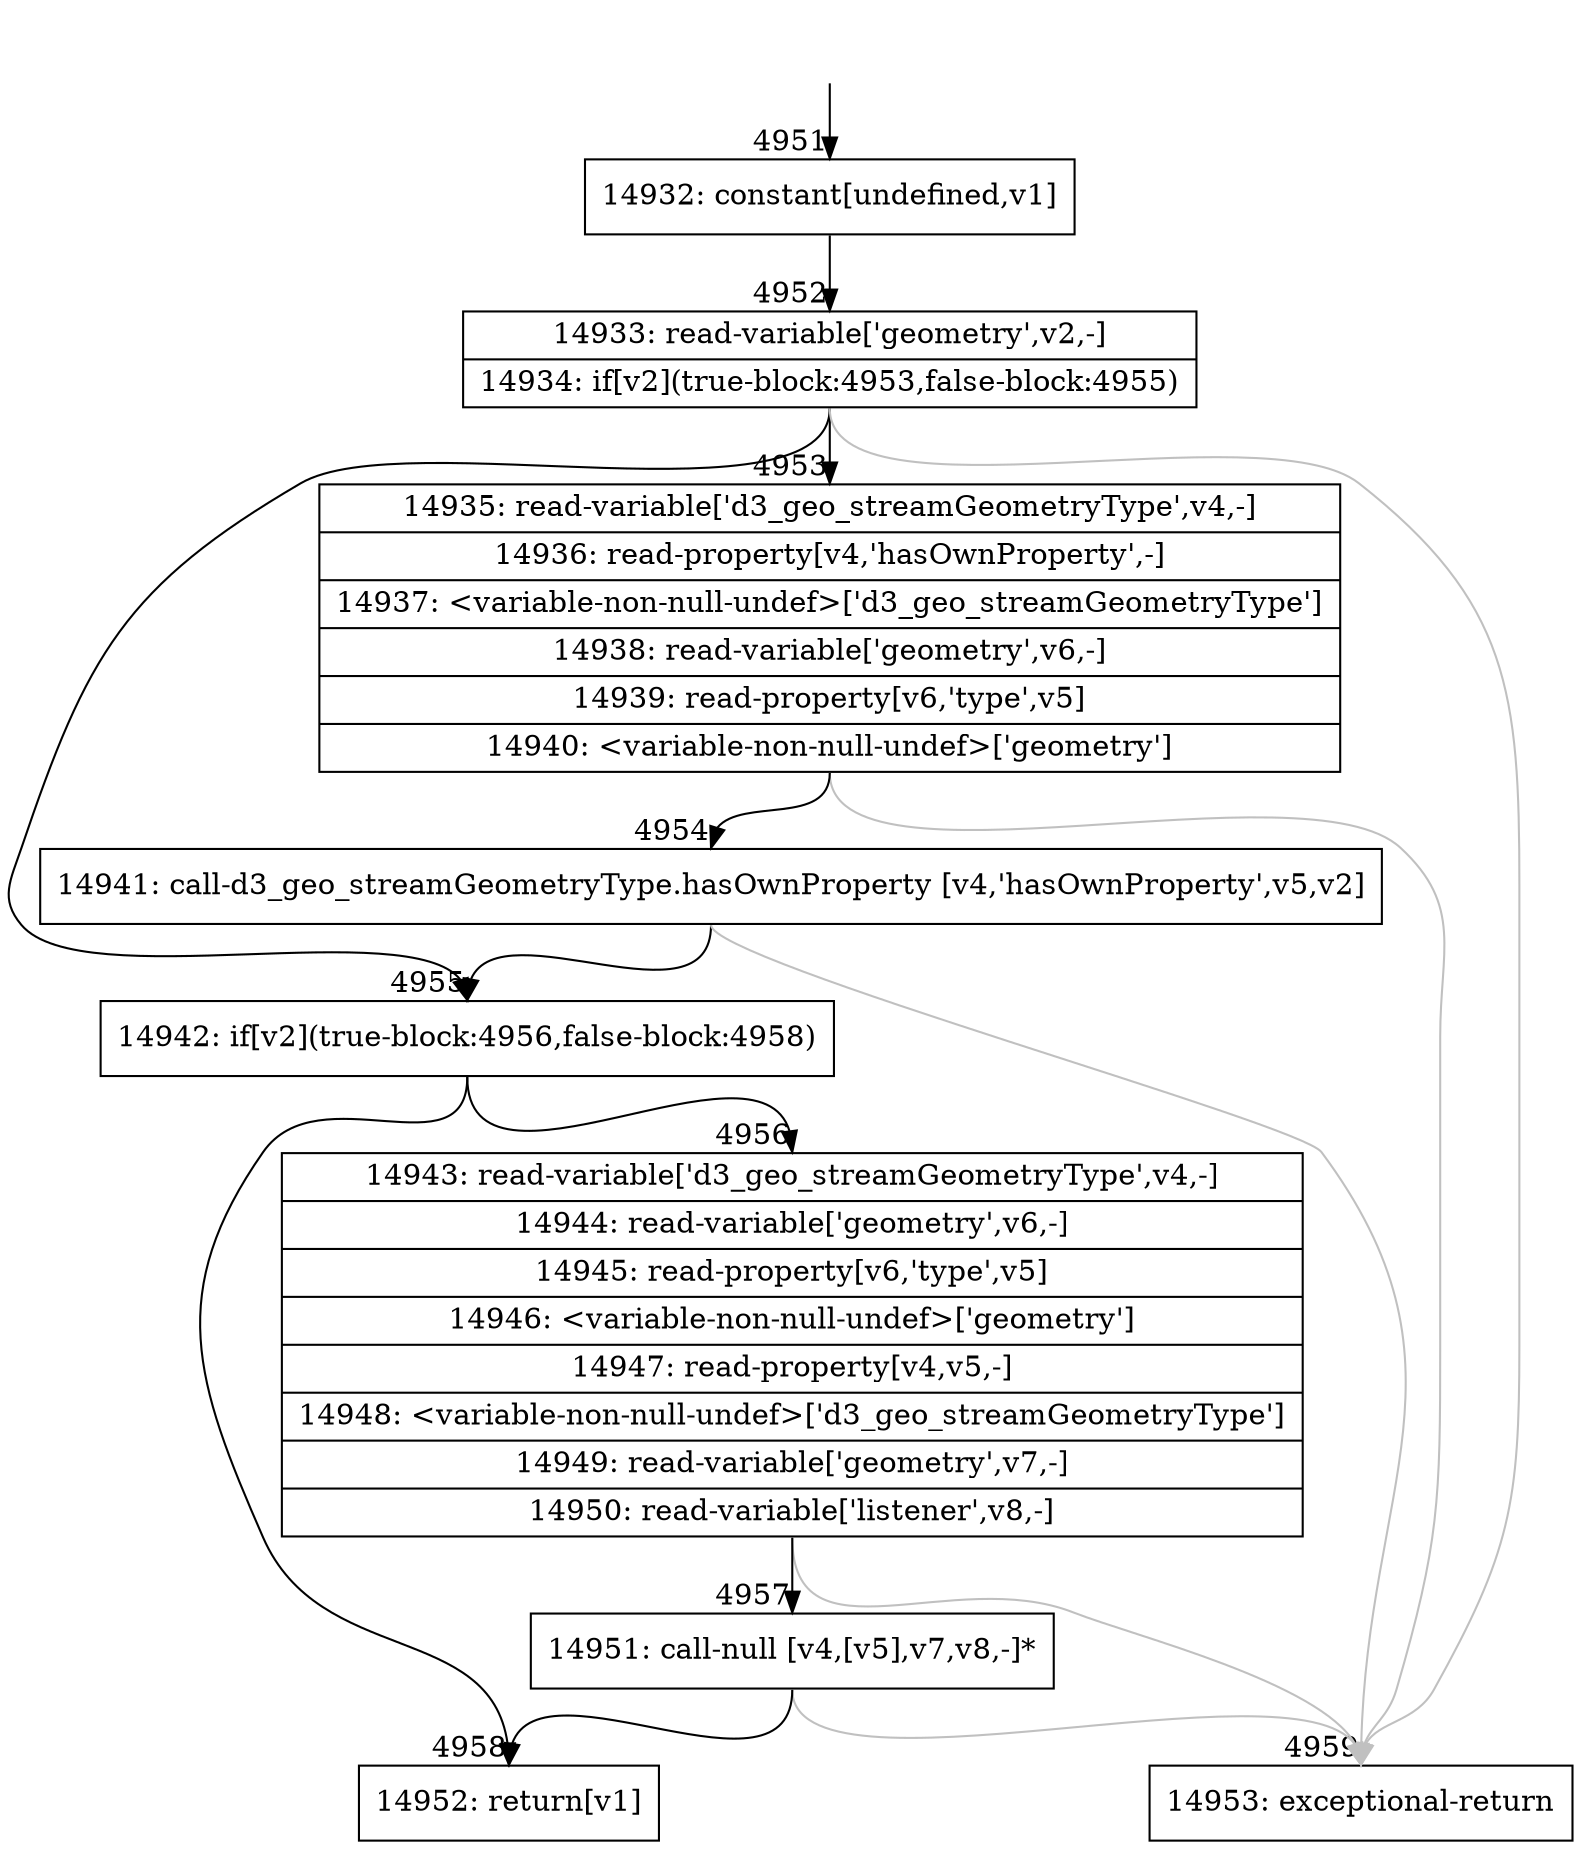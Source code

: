 digraph {
rankdir="TD"
BB_entry468[shape=none,label=""];
BB_entry468 -> BB4951 [tailport=s, headport=n, headlabel="    4951"]
BB4951 [shape=record label="{14932: constant[undefined,v1]}" ] 
BB4951 -> BB4952 [tailport=s, headport=n, headlabel="      4952"]
BB4952 [shape=record label="{14933: read-variable['geometry',v2,-]|14934: if[v2](true-block:4953,false-block:4955)}" ] 
BB4952 -> BB4955 [tailport=s, headport=n, headlabel="      4955"]
BB4952 -> BB4953 [tailport=s, headport=n, headlabel="      4953"]
BB4952 -> BB4959 [tailport=s, headport=n, color=gray, headlabel="      4959"]
BB4953 [shape=record label="{14935: read-variable['d3_geo_streamGeometryType',v4,-]|14936: read-property[v4,'hasOwnProperty',-]|14937: \<variable-non-null-undef\>['d3_geo_streamGeometryType']|14938: read-variable['geometry',v6,-]|14939: read-property[v6,'type',v5]|14940: \<variable-non-null-undef\>['geometry']}" ] 
BB4953 -> BB4954 [tailport=s, headport=n, headlabel="      4954"]
BB4953 -> BB4959 [tailport=s, headport=n, color=gray]
BB4954 [shape=record label="{14941: call-d3_geo_streamGeometryType.hasOwnProperty [v4,'hasOwnProperty',v5,v2]}" ] 
BB4954 -> BB4955 [tailport=s, headport=n]
BB4954 -> BB4959 [tailport=s, headport=n, color=gray]
BB4955 [shape=record label="{14942: if[v2](true-block:4956,false-block:4958)}" ] 
BB4955 -> BB4956 [tailport=s, headport=n, headlabel="      4956"]
BB4955 -> BB4958 [tailport=s, headport=n, headlabel="      4958"]
BB4956 [shape=record label="{14943: read-variable['d3_geo_streamGeometryType',v4,-]|14944: read-variable['geometry',v6,-]|14945: read-property[v6,'type',v5]|14946: \<variable-non-null-undef\>['geometry']|14947: read-property[v4,v5,-]|14948: \<variable-non-null-undef\>['d3_geo_streamGeometryType']|14949: read-variable['geometry',v7,-]|14950: read-variable['listener',v8,-]}" ] 
BB4956 -> BB4957 [tailport=s, headport=n, headlabel="      4957"]
BB4956 -> BB4959 [tailport=s, headport=n, color=gray]
BB4957 [shape=record label="{14951: call-null [v4,[v5],v7,v8,-]*}" ] 
BB4957 -> BB4958 [tailport=s, headport=n]
BB4957 -> BB4959 [tailport=s, headport=n, color=gray]
BB4958 [shape=record label="{14952: return[v1]}" ] 
BB4959 [shape=record label="{14953: exceptional-return}" ] 
//#$~ 2874
}
